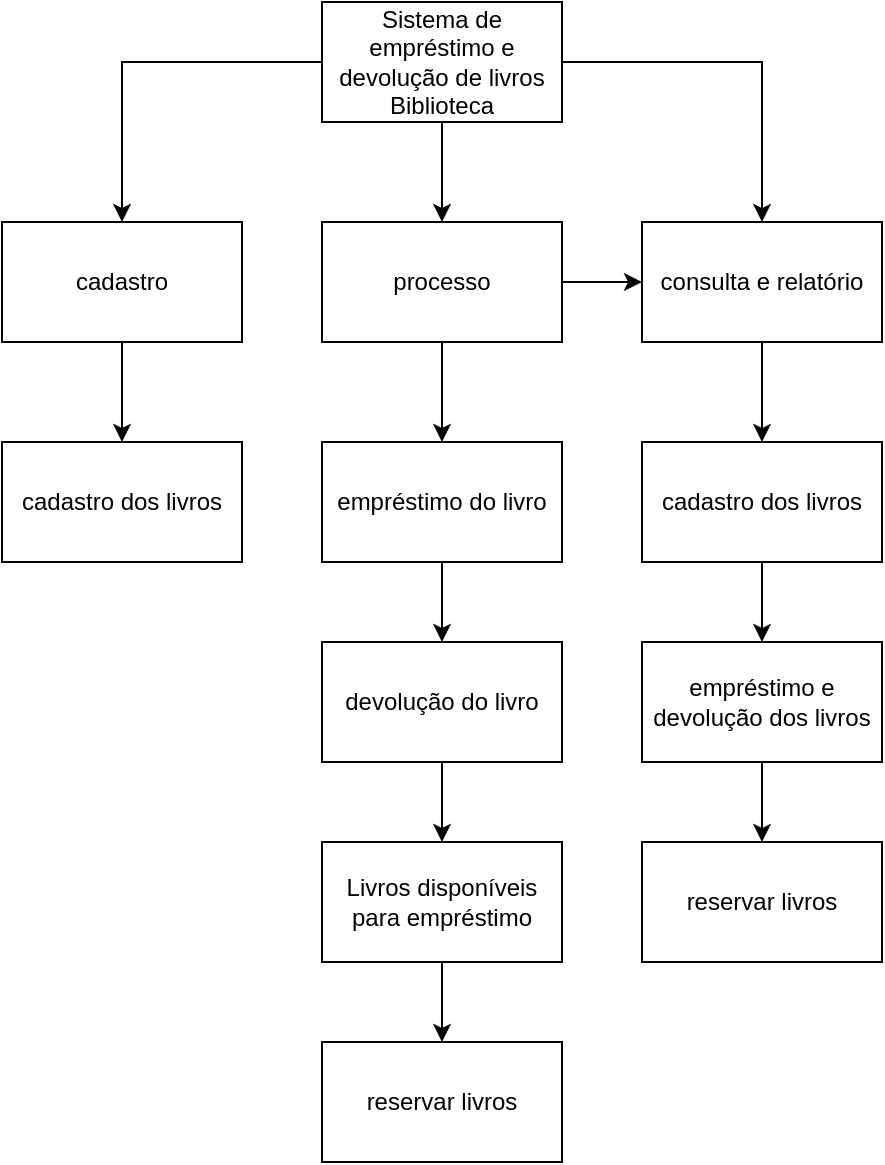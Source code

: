 <mxfile version="24.0.6" type="device">
  <diagram id="Hc-ZgiiHT6I7PFDQGZAZ" name="Página-1">
    <mxGraphModel dx="1120" dy="529" grid="1" gridSize="10" guides="1" tooltips="1" connect="1" arrows="1" fold="1" page="1" pageScale="1" pageWidth="1100" pageHeight="850" math="0" shadow="0">
      <root>
        <mxCell id="0" />
        <mxCell id="1" parent="0" />
        <mxCell id="E0TSEvDE1UdOaPyXunfD-14" style="edgeStyle=orthogonalEdgeStyle;rounded=0;orthogonalLoop=1;jettySize=auto;html=1;entryX=0.5;entryY=0;entryDx=0;entryDy=0;" edge="1" parent="1" source="E0TSEvDE1UdOaPyXunfD-1" target="E0TSEvDE1UdOaPyXunfD-5">
          <mxGeometry relative="1" as="geometry" />
        </mxCell>
        <mxCell id="E0TSEvDE1UdOaPyXunfD-15" style="edgeStyle=orthogonalEdgeStyle;rounded=0;orthogonalLoop=1;jettySize=auto;html=1;entryX=0.5;entryY=0;entryDx=0;entryDy=0;" edge="1" parent="1" source="E0TSEvDE1UdOaPyXunfD-1" target="E0TSEvDE1UdOaPyXunfD-3">
          <mxGeometry relative="1" as="geometry" />
        </mxCell>
        <mxCell id="E0TSEvDE1UdOaPyXunfD-16" style="edgeStyle=orthogonalEdgeStyle;rounded=0;orthogonalLoop=1;jettySize=auto;html=1;" edge="1" parent="1" source="E0TSEvDE1UdOaPyXunfD-1" target="E0TSEvDE1UdOaPyXunfD-4">
          <mxGeometry relative="1" as="geometry" />
        </mxCell>
        <mxCell id="E0TSEvDE1UdOaPyXunfD-1" value="Sistema de empréstimo e devolução de livros Biblioteca" style="rounded=0;whiteSpace=wrap;html=1;" vertex="1" parent="1">
          <mxGeometry x="380" y="20" width="120" height="60" as="geometry" />
        </mxCell>
        <mxCell id="E0TSEvDE1UdOaPyXunfD-11" style="edgeStyle=orthogonalEdgeStyle;rounded=0;orthogonalLoop=1;jettySize=auto;html=1;entryX=0.5;entryY=0;entryDx=0;entryDy=0;" edge="1" parent="1" source="E0TSEvDE1UdOaPyXunfD-3" target="E0TSEvDE1UdOaPyXunfD-7">
          <mxGeometry relative="1" as="geometry" />
        </mxCell>
        <mxCell id="E0TSEvDE1UdOaPyXunfD-12" style="edgeStyle=orthogonalEdgeStyle;rounded=0;orthogonalLoop=1;jettySize=auto;html=1;entryX=0;entryY=0.5;entryDx=0;entryDy=0;" edge="1" parent="1" source="E0TSEvDE1UdOaPyXunfD-3" target="E0TSEvDE1UdOaPyXunfD-4">
          <mxGeometry relative="1" as="geometry" />
        </mxCell>
        <mxCell id="E0TSEvDE1UdOaPyXunfD-3" value="processo" style="rounded=0;whiteSpace=wrap;html=1;" vertex="1" parent="1">
          <mxGeometry x="380" y="130" width="120" height="60" as="geometry" />
        </mxCell>
        <mxCell id="E0TSEvDE1UdOaPyXunfD-26" style="edgeStyle=orthogonalEdgeStyle;rounded=0;orthogonalLoop=1;jettySize=auto;html=1;entryX=0.5;entryY=0;entryDx=0;entryDy=0;" edge="1" parent="1" source="E0TSEvDE1UdOaPyXunfD-4" target="E0TSEvDE1UdOaPyXunfD-23">
          <mxGeometry relative="1" as="geometry" />
        </mxCell>
        <mxCell id="E0TSEvDE1UdOaPyXunfD-4" value="consulta e relatório" style="rounded=0;whiteSpace=wrap;html=1;" vertex="1" parent="1">
          <mxGeometry x="540" y="130" width="120" height="60" as="geometry" />
        </mxCell>
        <mxCell id="E0TSEvDE1UdOaPyXunfD-10" style="edgeStyle=orthogonalEdgeStyle;rounded=0;orthogonalLoop=1;jettySize=auto;html=1;entryX=0.5;entryY=0;entryDx=0;entryDy=0;" edge="1" parent="1" source="E0TSEvDE1UdOaPyXunfD-5" target="E0TSEvDE1UdOaPyXunfD-6">
          <mxGeometry relative="1" as="geometry" />
        </mxCell>
        <mxCell id="E0TSEvDE1UdOaPyXunfD-5" value="cadastro" style="rounded=0;whiteSpace=wrap;html=1;" vertex="1" parent="1">
          <mxGeometry x="220" y="130" width="120" height="60" as="geometry" />
        </mxCell>
        <mxCell id="E0TSEvDE1UdOaPyXunfD-6" value="cadastro dos livros" style="rounded=0;whiteSpace=wrap;html=1;" vertex="1" parent="1">
          <mxGeometry x="220" y="240" width="120" height="60" as="geometry" />
        </mxCell>
        <mxCell id="E0TSEvDE1UdOaPyXunfD-20" style="edgeStyle=orthogonalEdgeStyle;rounded=0;orthogonalLoop=1;jettySize=auto;html=1;entryX=0.5;entryY=0;entryDx=0;entryDy=0;" edge="1" parent="1" source="E0TSEvDE1UdOaPyXunfD-7" target="E0TSEvDE1UdOaPyXunfD-8">
          <mxGeometry relative="1" as="geometry" />
        </mxCell>
        <mxCell id="E0TSEvDE1UdOaPyXunfD-7" value="empréstimo do livro" style="rounded=0;whiteSpace=wrap;html=1;" vertex="1" parent="1">
          <mxGeometry x="380" y="240" width="120" height="60" as="geometry" />
        </mxCell>
        <mxCell id="E0TSEvDE1UdOaPyXunfD-21" style="edgeStyle=orthogonalEdgeStyle;rounded=0;orthogonalLoop=1;jettySize=auto;html=1;entryX=0.5;entryY=0;entryDx=0;entryDy=0;" edge="1" parent="1" source="E0TSEvDE1UdOaPyXunfD-8" target="E0TSEvDE1UdOaPyXunfD-18">
          <mxGeometry relative="1" as="geometry" />
        </mxCell>
        <mxCell id="E0TSEvDE1UdOaPyXunfD-8" value="devolução do livro" style="rounded=0;whiteSpace=wrap;html=1;" vertex="1" parent="1">
          <mxGeometry x="380" y="340" width="120" height="60" as="geometry" />
        </mxCell>
        <mxCell id="E0TSEvDE1UdOaPyXunfD-22" style="edgeStyle=orthogonalEdgeStyle;rounded=0;orthogonalLoop=1;jettySize=auto;html=1;entryX=0.5;entryY=0;entryDx=0;entryDy=0;" edge="1" parent="1" source="E0TSEvDE1UdOaPyXunfD-18" target="E0TSEvDE1UdOaPyXunfD-19">
          <mxGeometry relative="1" as="geometry" />
        </mxCell>
        <mxCell id="E0TSEvDE1UdOaPyXunfD-18" value="Livros disponíveis para empréstimo" style="rounded=0;whiteSpace=wrap;html=1;" vertex="1" parent="1">
          <mxGeometry x="380" y="440" width="120" height="60" as="geometry" />
        </mxCell>
        <mxCell id="E0TSEvDE1UdOaPyXunfD-19" value="reservar livros" style="rounded=0;whiteSpace=wrap;html=1;" vertex="1" parent="1">
          <mxGeometry x="380" y="540" width="120" height="60" as="geometry" />
        </mxCell>
        <mxCell id="E0TSEvDE1UdOaPyXunfD-27" style="edgeStyle=orthogonalEdgeStyle;rounded=0;orthogonalLoop=1;jettySize=auto;html=1;entryX=0.5;entryY=0;entryDx=0;entryDy=0;" edge="1" parent="1" source="E0TSEvDE1UdOaPyXunfD-23" target="E0TSEvDE1UdOaPyXunfD-24">
          <mxGeometry relative="1" as="geometry" />
        </mxCell>
        <mxCell id="E0TSEvDE1UdOaPyXunfD-23" value="cadastro dos livros" style="rounded=0;whiteSpace=wrap;html=1;" vertex="1" parent="1">
          <mxGeometry x="540" y="240" width="120" height="60" as="geometry" />
        </mxCell>
        <mxCell id="E0TSEvDE1UdOaPyXunfD-28" style="edgeStyle=orthogonalEdgeStyle;rounded=0;orthogonalLoop=1;jettySize=auto;html=1;entryX=0.5;entryY=0;entryDx=0;entryDy=0;" edge="1" parent="1" source="E0TSEvDE1UdOaPyXunfD-24" target="E0TSEvDE1UdOaPyXunfD-25">
          <mxGeometry relative="1" as="geometry" />
        </mxCell>
        <mxCell id="E0TSEvDE1UdOaPyXunfD-24" value="empréstimo e devolução dos livros" style="rounded=0;whiteSpace=wrap;html=1;" vertex="1" parent="1">
          <mxGeometry x="540" y="340" width="120" height="60" as="geometry" />
        </mxCell>
        <mxCell id="E0TSEvDE1UdOaPyXunfD-25" value="reservar livros" style="rounded=0;whiteSpace=wrap;html=1;" vertex="1" parent="1">
          <mxGeometry x="540" y="440" width="120" height="60" as="geometry" />
        </mxCell>
      </root>
    </mxGraphModel>
  </diagram>
</mxfile>
